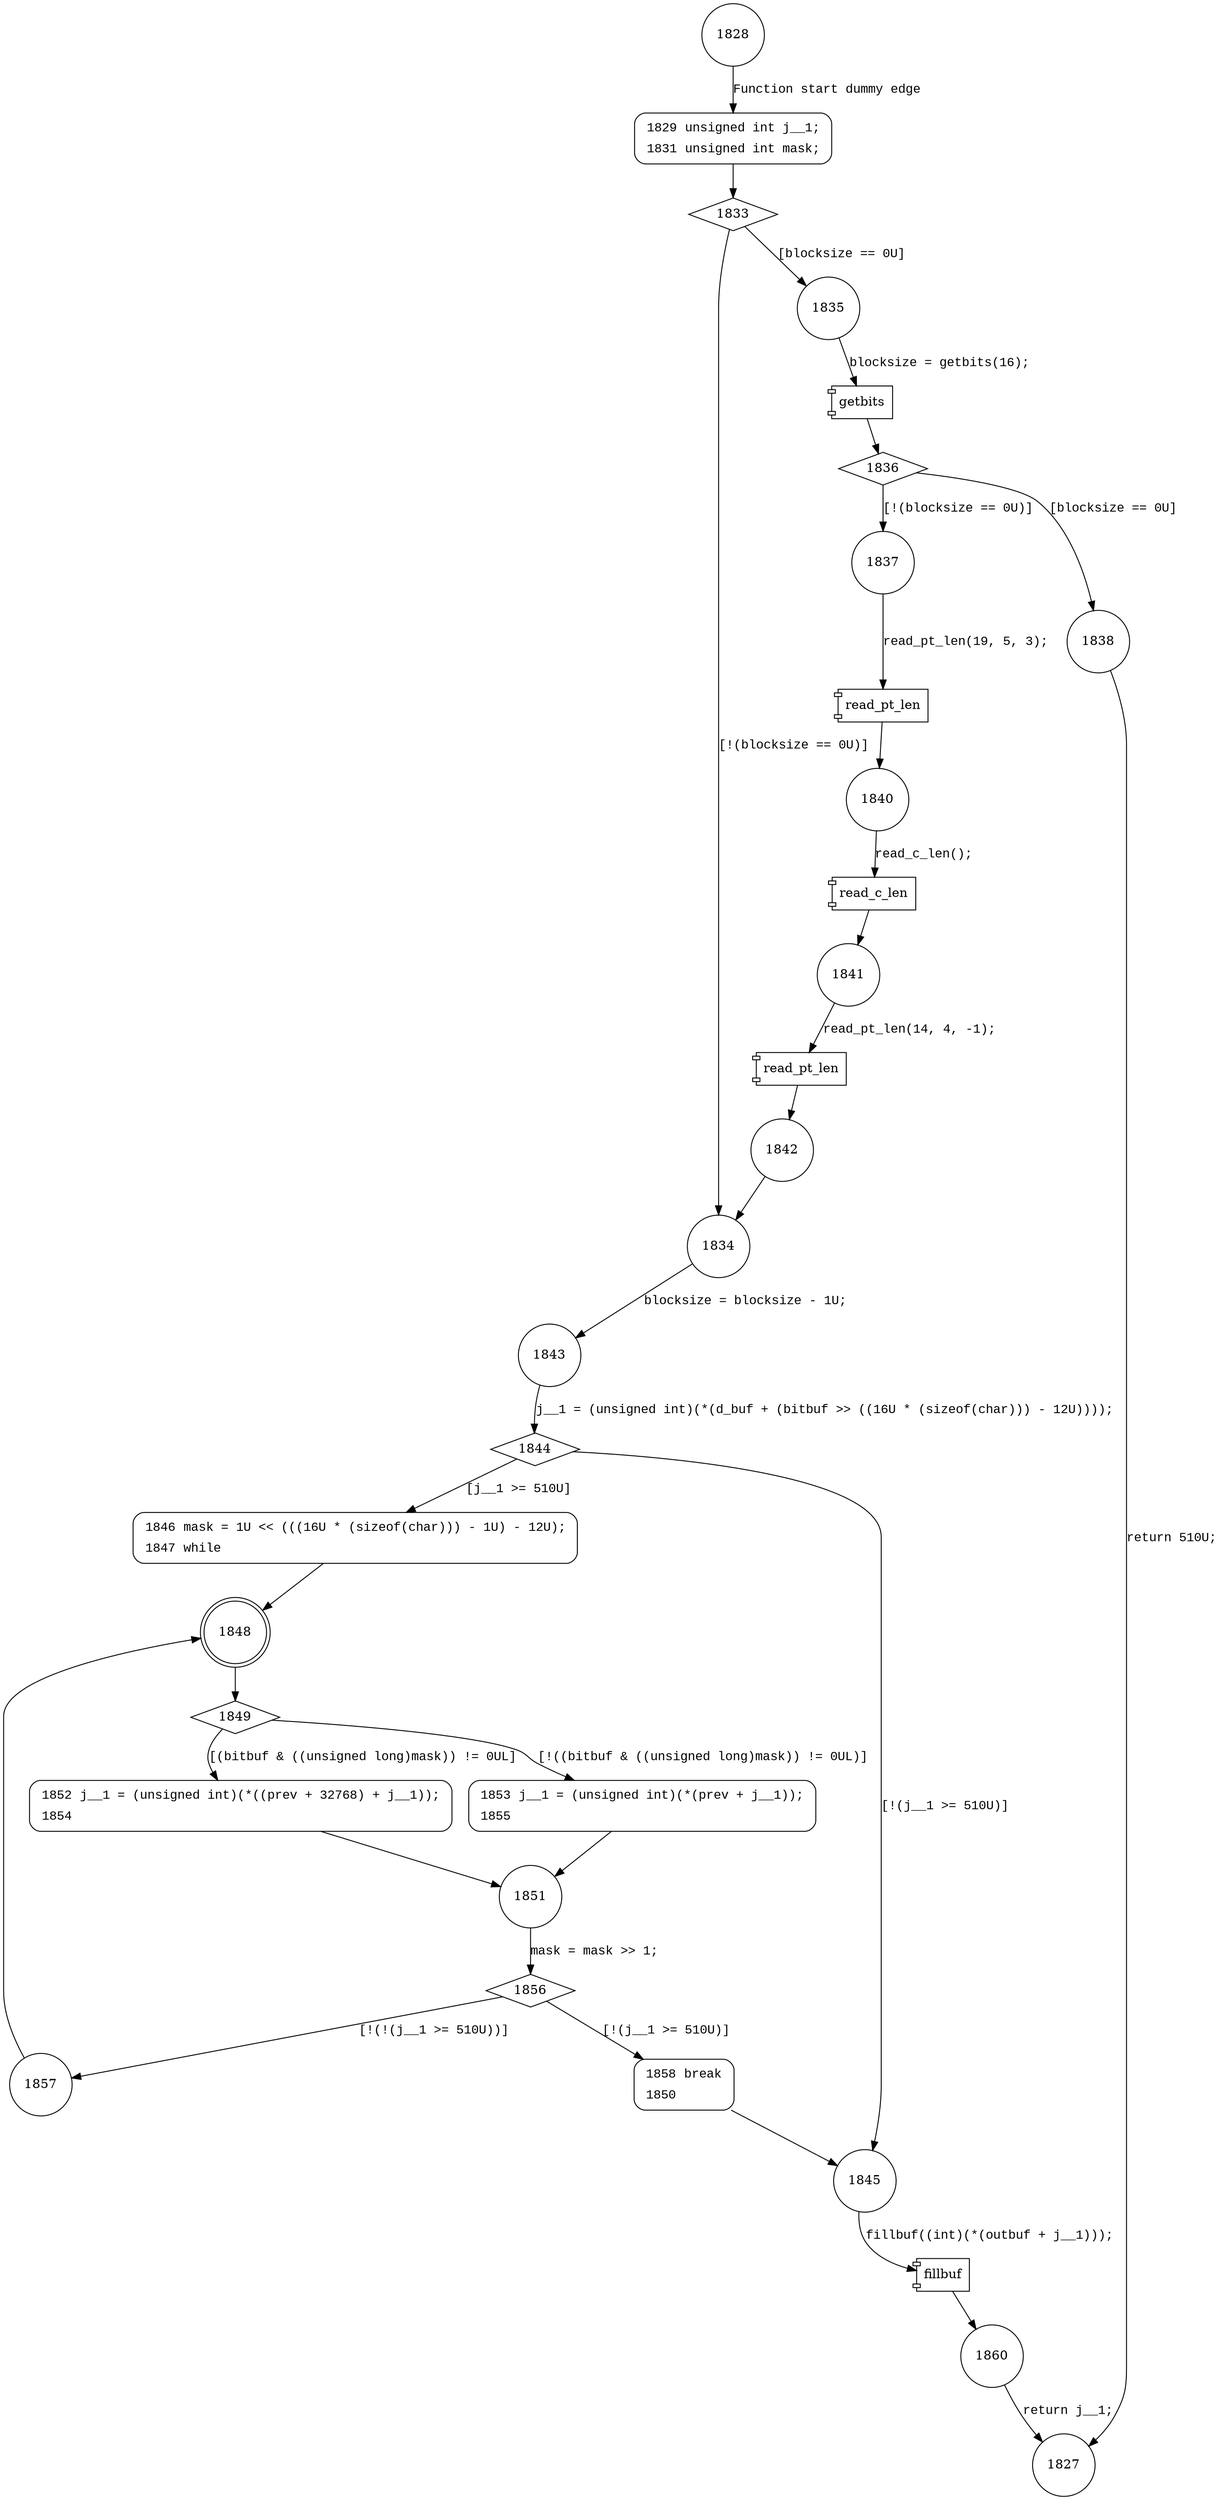 digraph decode_c {
1828 [shape="circle"]
1829 [shape="circle"]
1833 [shape="diamond"]
1834 [shape="circle"]
1835 [shape="circle"]
1836 [shape="diamond"]
1837 [shape="circle"]
1838 [shape="circle"]
1840 [shape="circle"]
1841 [shape="circle"]
1842 [shape="circle"]
1843 [shape="circle"]
1844 [shape="diamond"]
1845 [shape="circle"]
1846 [shape="circle"]
1848 [shape="doublecircle"]
1849 [shape="diamond"]
1853 [shape="circle"]
1852 [shape="circle"]
1851 [shape="circle"]
1856 [shape="diamond"]
1857 [shape="circle"]
1858 [shape="circle"]
1860 [shape="circle"]
1827 [shape="circle"]
1829 [style="filled,bold" penwidth="1" fillcolor="white" fontname="Courier New" shape="Mrecord" label=<<table border="0" cellborder="0" cellpadding="3" bgcolor="white"><tr><td align="right">1829</td><td align="left">unsigned int j__1;</td></tr><tr><td align="right">1831</td><td align="left">unsigned int mask;</td></tr></table>>]
1829 -> 1833[label=""]
1846 [style="filled,bold" penwidth="1" fillcolor="white" fontname="Courier New" shape="Mrecord" label=<<table border="0" cellborder="0" cellpadding="3" bgcolor="white"><tr><td align="right">1846</td><td align="left">mask = 1U &lt;&lt; (((16U * (sizeof(char))) - 1U) - 12U);</td></tr><tr><td align="right">1847</td><td align="left">while</td></tr></table>>]
1846 -> 1848[label=""]
1852 [style="filled,bold" penwidth="1" fillcolor="white" fontname="Courier New" shape="Mrecord" label=<<table border="0" cellborder="0" cellpadding="3" bgcolor="white"><tr><td align="right">1852</td><td align="left">j__1 = (unsigned int)(*((prev + 32768) + j__1));</td></tr><tr><td align="right">1854</td><td align="left"></td></tr></table>>]
1852 -> 1851[label=""]
1858 [style="filled,bold" penwidth="1" fillcolor="white" fontname="Courier New" shape="Mrecord" label=<<table border="0" cellborder="0" cellpadding="3" bgcolor="white"><tr><td align="right">1858</td><td align="left">break</td></tr><tr><td align="right">1850</td><td align="left"></td></tr></table>>]
1858 -> 1845[label=""]
1853 [style="filled,bold" penwidth="1" fillcolor="white" fontname="Courier New" shape="Mrecord" label=<<table border="0" cellborder="0" cellpadding="3" bgcolor="white"><tr><td align="right">1853</td><td align="left">j__1 = (unsigned int)(*(prev + j__1));</td></tr><tr><td align="right">1855</td><td align="left"></td></tr></table>>]
1853 -> 1851[label=""]
1828 -> 1829 [label="Function start dummy edge" fontname="Courier New"]
1833 -> 1834 [label="[!(blocksize == 0U)]" fontname="Courier New"]
1833 -> 1835 [label="[blocksize == 0U]" fontname="Courier New"]
100115 [shape="component" label="getbits"]
1835 -> 100115 [label="blocksize = getbits(16);" fontname="Courier New"]
100115 -> 1836 [label="" fontname="Courier New"]
1836 -> 1837 [label="[!(blocksize == 0U)]" fontname="Courier New"]
1836 -> 1838 [label="[blocksize == 0U]" fontname="Courier New"]
100116 [shape="component" label="read_pt_len"]
1837 -> 100116 [label="read_pt_len(19, 5, 3);" fontname="Courier New"]
100116 -> 1840 [label="" fontname="Courier New"]
100117 [shape="component" label="read_c_len"]
1840 -> 100117 [label="read_c_len();" fontname="Courier New"]
100117 -> 1841 [label="" fontname="Courier New"]
100118 [shape="component" label="read_pt_len"]
1841 -> 100118 [label="read_pt_len(14, 4, -1);" fontname="Courier New"]
100118 -> 1842 [label="" fontname="Courier New"]
1834 -> 1843 [label="blocksize = blocksize - 1U;" fontname="Courier New"]
1844 -> 1845 [label="[!(j__1 >= 510U)]" fontname="Courier New"]
1844 -> 1846 [label="[j__1 >= 510U]" fontname="Courier New"]
1848 -> 1849 [label="" fontname="Courier New"]
1849 -> 1853 [label="[!((bitbuf & ((unsigned long)mask)) != 0UL)]" fontname="Courier New"]
1849 -> 1852 [label="[(bitbuf & ((unsigned long)mask)) != 0UL]" fontname="Courier New"]
1851 -> 1856 [label="mask = mask >> 1;" fontname="Courier New"]
1856 -> 1857 [label="[!(!(j__1 >= 510U))]" fontname="Courier New"]
1856 -> 1858 [label="[!(j__1 >= 510U)]" fontname="Courier New"]
100119 [shape="component" label="fillbuf"]
1845 -> 100119 [label="fillbuf((int)(*(outbuf + j__1)));" fontname="Courier New"]
100119 -> 1860 [label="" fontname="Courier New"]
1857 -> 1848 [label="" fontname="Courier New"]
1838 -> 1827 [label="return 510U;" fontname="Courier New"]
1842 -> 1834 [label="" fontname="Courier New"]
1843 -> 1844 [label="j__1 = (unsigned int)(*(d_buf + (bitbuf >> ((16U * (sizeof(char))) - 12U))));" fontname="Courier New"]
1860 -> 1827 [label="return j__1;" fontname="Courier New"]
}